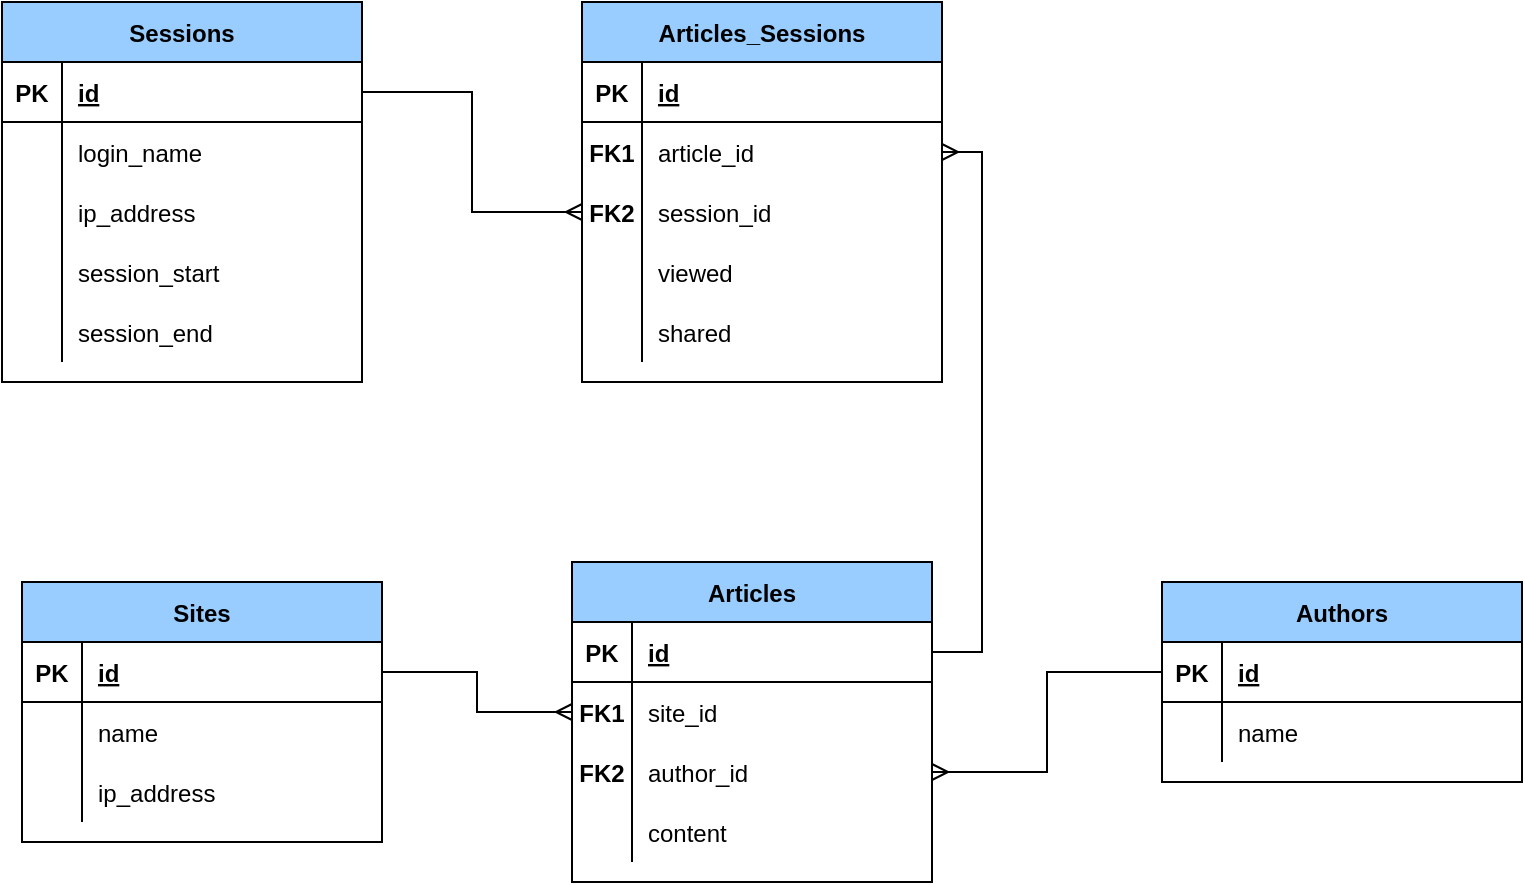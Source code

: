 <mxfile version="20.3.0" type="device"><diagram id="TNfe-K_ODfH0s6psGqml" name="Page-1"><mxGraphModel dx="946" dy="672" grid="1" gridSize="10" guides="1" tooltips="1" connect="1" arrows="1" fold="1" page="1" pageScale="1" pageWidth="850" pageHeight="1100" math="0" shadow="0"><root><mxCell id="0"/><mxCell id="1" parent="0"/><mxCell id="93qsfNuPihQqWfIKKyIM-1" value="Sites" style="shape=table;startSize=30;container=1;collapsible=1;childLayout=tableLayout;fixedRows=1;rowLines=0;fontStyle=1;align=center;resizeLast=1;fillColor=#99CCFF;" parent="1" vertex="1"><mxGeometry x="60" y="400" width="180" height="130" as="geometry"/></mxCell><mxCell id="93qsfNuPihQqWfIKKyIM-2" value="" style="shape=tableRow;horizontal=0;startSize=0;swimlaneHead=0;swimlaneBody=0;fillColor=none;collapsible=0;dropTarget=0;points=[[0,0.5],[1,0.5]];portConstraint=eastwest;top=0;left=0;right=0;bottom=1;" parent="93qsfNuPihQqWfIKKyIM-1" vertex="1"><mxGeometry y="30" width="180" height="30" as="geometry"/></mxCell><mxCell id="93qsfNuPihQqWfIKKyIM-3" value="PK" style="shape=partialRectangle;connectable=0;fillColor=none;top=0;left=0;bottom=0;right=0;fontStyle=1;overflow=hidden;" parent="93qsfNuPihQqWfIKKyIM-2" vertex="1"><mxGeometry width="30" height="30" as="geometry"><mxRectangle width="30" height="30" as="alternateBounds"/></mxGeometry></mxCell><mxCell id="93qsfNuPihQqWfIKKyIM-4" value="id" style="shape=partialRectangle;connectable=0;fillColor=none;top=0;left=0;bottom=0;right=0;align=left;spacingLeft=6;fontStyle=5;overflow=hidden;" parent="93qsfNuPihQqWfIKKyIM-2" vertex="1"><mxGeometry x="30" width="150" height="30" as="geometry"><mxRectangle width="150" height="30" as="alternateBounds"/></mxGeometry></mxCell><mxCell id="93qsfNuPihQqWfIKKyIM-5" value="" style="shape=tableRow;horizontal=0;startSize=0;swimlaneHead=0;swimlaneBody=0;fillColor=none;collapsible=0;dropTarget=0;points=[[0,0.5],[1,0.5]];portConstraint=eastwest;top=0;left=0;right=0;bottom=0;" parent="93qsfNuPihQqWfIKKyIM-1" vertex="1"><mxGeometry y="60" width="180" height="30" as="geometry"/></mxCell><mxCell id="93qsfNuPihQqWfIKKyIM-6" value="" style="shape=partialRectangle;connectable=0;fillColor=none;top=0;left=0;bottom=0;right=0;editable=1;overflow=hidden;" parent="93qsfNuPihQqWfIKKyIM-5" vertex="1"><mxGeometry width="30" height="30" as="geometry"><mxRectangle width="30" height="30" as="alternateBounds"/></mxGeometry></mxCell><mxCell id="93qsfNuPihQqWfIKKyIM-7" value="name" style="shape=partialRectangle;connectable=0;fillColor=none;top=0;left=0;bottom=0;right=0;align=left;spacingLeft=6;overflow=hidden;" parent="93qsfNuPihQqWfIKKyIM-5" vertex="1"><mxGeometry x="30" width="150" height="30" as="geometry"><mxRectangle width="150" height="30" as="alternateBounds"/></mxGeometry></mxCell><mxCell id="93qsfNuPihQqWfIKKyIM-8" value="" style="shape=tableRow;horizontal=0;startSize=0;swimlaneHead=0;swimlaneBody=0;fillColor=none;collapsible=0;dropTarget=0;points=[[0,0.5],[1,0.5]];portConstraint=eastwest;top=0;left=0;right=0;bottom=0;" parent="93qsfNuPihQqWfIKKyIM-1" vertex="1"><mxGeometry y="90" width="180" height="30" as="geometry"/></mxCell><mxCell id="93qsfNuPihQqWfIKKyIM-9" value="" style="shape=partialRectangle;connectable=0;fillColor=none;top=0;left=0;bottom=0;right=0;editable=1;overflow=hidden;" parent="93qsfNuPihQqWfIKKyIM-8" vertex="1"><mxGeometry width="30" height="30" as="geometry"><mxRectangle width="30" height="30" as="alternateBounds"/></mxGeometry></mxCell><mxCell id="93qsfNuPihQqWfIKKyIM-10" value="ip_address" style="shape=partialRectangle;connectable=0;fillColor=none;top=0;left=0;bottom=0;right=0;align=left;spacingLeft=6;overflow=hidden;" parent="93qsfNuPihQqWfIKKyIM-8" vertex="1"><mxGeometry x="30" width="150" height="30" as="geometry"><mxRectangle width="150" height="30" as="alternateBounds"/></mxGeometry></mxCell><mxCell id="93qsfNuPihQqWfIKKyIM-14" value="Articles" style="shape=table;startSize=30;container=1;collapsible=1;childLayout=tableLayout;fixedRows=1;rowLines=0;fontStyle=1;align=center;resizeLast=1;fillColor=#99CCFF;" parent="1" vertex="1"><mxGeometry x="335" y="390" width="180" height="160" as="geometry"/></mxCell><mxCell id="93qsfNuPihQqWfIKKyIM-15" value="" style="shape=tableRow;horizontal=0;startSize=0;swimlaneHead=0;swimlaneBody=0;fillColor=none;collapsible=0;dropTarget=0;points=[[0,0.5],[1,0.5]];portConstraint=eastwest;top=0;left=0;right=0;bottom=1;" parent="93qsfNuPihQqWfIKKyIM-14" vertex="1"><mxGeometry y="30" width="180" height="30" as="geometry"/></mxCell><mxCell id="93qsfNuPihQqWfIKKyIM-16" value="PK" style="shape=partialRectangle;connectable=0;fillColor=none;top=0;left=0;bottom=0;right=0;fontStyle=1;overflow=hidden;" parent="93qsfNuPihQqWfIKKyIM-15" vertex="1"><mxGeometry width="30" height="30" as="geometry"><mxRectangle width="30" height="30" as="alternateBounds"/></mxGeometry></mxCell><mxCell id="93qsfNuPihQqWfIKKyIM-17" value="id" style="shape=partialRectangle;connectable=0;fillColor=none;top=0;left=0;bottom=0;right=0;align=left;spacingLeft=6;fontStyle=5;overflow=hidden;" parent="93qsfNuPihQqWfIKKyIM-15" vertex="1"><mxGeometry x="30" width="150" height="30" as="geometry"><mxRectangle width="150" height="30" as="alternateBounds"/></mxGeometry></mxCell><mxCell id="93qsfNuPihQqWfIKKyIM-18" value="" style="shape=tableRow;horizontal=0;startSize=0;swimlaneHead=0;swimlaneBody=0;fillColor=none;collapsible=0;dropTarget=0;points=[[0,0.5],[1,0.5]];portConstraint=eastwest;top=0;left=0;right=0;bottom=0;" parent="93qsfNuPihQqWfIKKyIM-14" vertex="1"><mxGeometry y="60" width="180" height="30" as="geometry"/></mxCell><mxCell id="93qsfNuPihQqWfIKKyIM-19" value="FK1" style="shape=partialRectangle;connectable=0;fillColor=none;top=0;left=0;bottom=0;right=0;editable=1;overflow=hidden;fontStyle=1" parent="93qsfNuPihQqWfIKKyIM-18" vertex="1"><mxGeometry width="30" height="30" as="geometry"><mxRectangle width="30" height="30" as="alternateBounds"/></mxGeometry></mxCell><mxCell id="93qsfNuPihQqWfIKKyIM-20" value="site_id" style="shape=partialRectangle;connectable=0;fillColor=none;top=0;left=0;bottom=0;right=0;align=left;spacingLeft=6;overflow=hidden;" parent="93qsfNuPihQqWfIKKyIM-18" vertex="1"><mxGeometry x="30" width="150" height="30" as="geometry"><mxRectangle width="150" height="30" as="alternateBounds"/></mxGeometry></mxCell><mxCell id="93qsfNuPihQqWfIKKyIM-21" value="" style="shape=tableRow;horizontal=0;startSize=0;swimlaneHead=0;swimlaneBody=0;fillColor=none;collapsible=0;dropTarget=0;points=[[0,0.5],[1,0.5]];portConstraint=eastwest;top=0;left=0;right=0;bottom=0;" parent="93qsfNuPihQqWfIKKyIM-14" vertex="1"><mxGeometry y="90" width="180" height="30" as="geometry"/></mxCell><mxCell id="93qsfNuPihQqWfIKKyIM-22" value="FK2" style="shape=partialRectangle;connectable=0;fillColor=none;top=0;left=0;bottom=0;right=0;editable=1;overflow=hidden;fontStyle=1" parent="93qsfNuPihQqWfIKKyIM-21" vertex="1"><mxGeometry width="30" height="30" as="geometry"><mxRectangle width="30" height="30" as="alternateBounds"/></mxGeometry></mxCell><mxCell id="93qsfNuPihQqWfIKKyIM-23" value="author_id" style="shape=partialRectangle;connectable=0;fillColor=none;top=0;left=0;bottom=0;right=0;align=left;spacingLeft=6;overflow=hidden;" parent="93qsfNuPihQqWfIKKyIM-21" vertex="1"><mxGeometry x="30" width="150" height="30" as="geometry"><mxRectangle width="150" height="30" as="alternateBounds"/></mxGeometry></mxCell><mxCell id="93qsfNuPihQqWfIKKyIM-24" value="" style="shape=tableRow;horizontal=0;startSize=0;swimlaneHead=0;swimlaneBody=0;fillColor=none;collapsible=0;dropTarget=0;points=[[0,0.5],[1,0.5]];portConstraint=eastwest;top=0;left=0;right=0;bottom=0;" parent="93qsfNuPihQqWfIKKyIM-14" vertex="1"><mxGeometry y="120" width="180" height="30" as="geometry"/></mxCell><mxCell id="93qsfNuPihQqWfIKKyIM-25" value="" style="shape=partialRectangle;connectable=0;fillColor=none;top=0;left=0;bottom=0;right=0;editable=1;overflow=hidden;" parent="93qsfNuPihQqWfIKKyIM-24" vertex="1"><mxGeometry width="30" height="30" as="geometry"><mxRectangle width="30" height="30" as="alternateBounds"/></mxGeometry></mxCell><mxCell id="93qsfNuPihQqWfIKKyIM-26" value="content" style="shape=partialRectangle;connectable=0;fillColor=none;top=0;left=0;bottom=0;right=0;align=left;spacingLeft=6;overflow=hidden;" parent="93qsfNuPihQqWfIKKyIM-24" vertex="1"><mxGeometry x="30" width="150" height="30" as="geometry"><mxRectangle width="150" height="30" as="alternateBounds"/></mxGeometry></mxCell><mxCell id="93qsfNuPihQqWfIKKyIM-27" value="Authors" style="shape=table;startSize=30;container=1;collapsible=1;childLayout=tableLayout;fixedRows=1;rowLines=0;fontStyle=1;align=center;resizeLast=1;fillColor=#99CCFF;" parent="1" vertex="1"><mxGeometry x="630" y="400" width="180" height="100" as="geometry"/></mxCell><mxCell id="93qsfNuPihQqWfIKKyIM-28" value="" style="shape=tableRow;horizontal=0;startSize=0;swimlaneHead=0;swimlaneBody=0;fillColor=none;collapsible=0;dropTarget=0;points=[[0,0.5],[1,0.5]];portConstraint=eastwest;top=0;left=0;right=0;bottom=1;" parent="93qsfNuPihQqWfIKKyIM-27" vertex="1"><mxGeometry y="30" width="180" height="30" as="geometry"/></mxCell><mxCell id="93qsfNuPihQqWfIKKyIM-29" value="PK" style="shape=partialRectangle;connectable=0;fillColor=none;top=0;left=0;bottom=0;right=0;fontStyle=1;overflow=hidden;" parent="93qsfNuPihQqWfIKKyIM-28" vertex="1"><mxGeometry width="30" height="30" as="geometry"><mxRectangle width="30" height="30" as="alternateBounds"/></mxGeometry></mxCell><mxCell id="93qsfNuPihQqWfIKKyIM-30" value="id" style="shape=partialRectangle;connectable=0;fillColor=none;top=0;left=0;bottom=0;right=0;align=left;spacingLeft=6;fontStyle=5;overflow=hidden;" parent="93qsfNuPihQqWfIKKyIM-28" vertex="1"><mxGeometry x="30" width="150" height="30" as="geometry"><mxRectangle width="150" height="30" as="alternateBounds"/></mxGeometry></mxCell><mxCell id="93qsfNuPihQqWfIKKyIM-31" value="" style="shape=tableRow;horizontal=0;startSize=0;swimlaneHead=0;swimlaneBody=0;fillColor=none;collapsible=0;dropTarget=0;points=[[0,0.5],[1,0.5]];portConstraint=eastwest;top=0;left=0;right=0;bottom=0;" parent="93qsfNuPihQqWfIKKyIM-27" vertex="1"><mxGeometry y="60" width="180" height="30" as="geometry"/></mxCell><mxCell id="93qsfNuPihQqWfIKKyIM-32" value="" style="shape=partialRectangle;connectable=0;fillColor=none;top=0;left=0;bottom=0;right=0;editable=1;overflow=hidden;" parent="93qsfNuPihQqWfIKKyIM-31" vertex="1"><mxGeometry width="30" height="30" as="geometry"><mxRectangle width="30" height="30" as="alternateBounds"/></mxGeometry></mxCell><mxCell id="93qsfNuPihQqWfIKKyIM-33" value="name" style="shape=partialRectangle;connectable=0;fillColor=none;top=0;left=0;bottom=0;right=0;align=left;spacingLeft=6;overflow=hidden;" parent="93qsfNuPihQqWfIKKyIM-31" vertex="1"><mxGeometry x="30" width="150" height="30" as="geometry"><mxRectangle width="150" height="30" as="alternateBounds"/></mxGeometry></mxCell><mxCell id="93qsfNuPihQqWfIKKyIM-40" value="Sessions" style="shape=table;startSize=30;container=1;collapsible=1;childLayout=tableLayout;fixedRows=1;rowLines=0;fontStyle=1;align=center;resizeLast=1;fillColor=#99CCFF;" parent="1" vertex="1"><mxGeometry x="50" y="110" width="180" height="190" as="geometry"/></mxCell><mxCell id="93qsfNuPihQqWfIKKyIM-41" value="" style="shape=tableRow;horizontal=0;startSize=0;swimlaneHead=0;swimlaneBody=0;fillColor=none;collapsible=0;dropTarget=0;points=[[0,0.5],[1,0.5]];portConstraint=eastwest;top=0;left=0;right=0;bottom=1;" parent="93qsfNuPihQqWfIKKyIM-40" vertex="1"><mxGeometry y="30" width="180" height="30" as="geometry"/></mxCell><mxCell id="93qsfNuPihQqWfIKKyIM-42" value="PK" style="shape=partialRectangle;connectable=0;fillColor=none;top=0;left=0;bottom=0;right=0;fontStyle=1;overflow=hidden;" parent="93qsfNuPihQqWfIKKyIM-41" vertex="1"><mxGeometry width="30" height="30" as="geometry"><mxRectangle width="30" height="30" as="alternateBounds"/></mxGeometry></mxCell><mxCell id="93qsfNuPihQqWfIKKyIM-43" value="id" style="shape=partialRectangle;connectable=0;fillColor=none;top=0;left=0;bottom=0;right=0;align=left;spacingLeft=6;fontStyle=5;overflow=hidden;" parent="93qsfNuPihQqWfIKKyIM-41" vertex="1"><mxGeometry x="30" width="150" height="30" as="geometry"><mxRectangle width="150" height="30" as="alternateBounds"/></mxGeometry></mxCell><mxCell id="93qsfNuPihQqWfIKKyIM-44" value="" style="shape=tableRow;horizontal=0;startSize=0;swimlaneHead=0;swimlaneBody=0;fillColor=none;collapsible=0;dropTarget=0;points=[[0,0.5],[1,0.5]];portConstraint=eastwest;top=0;left=0;right=0;bottom=0;" parent="93qsfNuPihQqWfIKKyIM-40" vertex="1"><mxGeometry y="60" width="180" height="30" as="geometry"/></mxCell><mxCell id="93qsfNuPihQqWfIKKyIM-45" value="" style="shape=partialRectangle;connectable=0;fillColor=none;top=0;left=0;bottom=0;right=0;editable=1;overflow=hidden;" parent="93qsfNuPihQqWfIKKyIM-44" vertex="1"><mxGeometry width="30" height="30" as="geometry"><mxRectangle width="30" height="30" as="alternateBounds"/></mxGeometry></mxCell><mxCell id="93qsfNuPihQqWfIKKyIM-46" value="login_name" style="shape=partialRectangle;connectable=0;fillColor=none;top=0;left=0;bottom=0;right=0;align=left;spacingLeft=6;overflow=hidden;" parent="93qsfNuPihQqWfIKKyIM-44" vertex="1"><mxGeometry x="30" width="150" height="30" as="geometry"><mxRectangle width="150" height="30" as="alternateBounds"/></mxGeometry></mxCell><mxCell id="93qsfNuPihQqWfIKKyIM-47" value="" style="shape=tableRow;horizontal=0;startSize=0;swimlaneHead=0;swimlaneBody=0;fillColor=none;collapsible=0;dropTarget=0;points=[[0,0.5],[1,0.5]];portConstraint=eastwest;top=0;left=0;right=0;bottom=0;" parent="93qsfNuPihQqWfIKKyIM-40" vertex="1"><mxGeometry y="90" width="180" height="30" as="geometry"/></mxCell><mxCell id="93qsfNuPihQqWfIKKyIM-48" value="" style="shape=partialRectangle;connectable=0;fillColor=none;top=0;left=0;bottom=0;right=0;editable=1;overflow=hidden;" parent="93qsfNuPihQqWfIKKyIM-47" vertex="1"><mxGeometry width="30" height="30" as="geometry"><mxRectangle width="30" height="30" as="alternateBounds"/></mxGeometry></mxCell><mxCell id="93qsfNuPihQqWfIKKyIM-49" value="ip_address" style="shape=partialRectangle;connectable=0;fillColor=none;top=0;left=0;bottom=0;right=0;align=left;spacingLeft=6;overflow=hidden;" parent="93qsfNuPihQqWfIKKyIM-47" vertex="1"><mxGeometry x="30" width="150" height="30" as="geometry"><mxRectangle width="150" height="30" as="alternateBounds"/></mxGeometry></mxCell><mxCell id="93qsfNuPihQqWfIKKyIM-50" value="" style="shape=tableRow;horizontal=0;startSize=0;swimlaneHead=0;swimlaneBody=0;fillColor=none;collapsible=0;dropTarget=0;points=[[0,0.5],[1,0.5]];portConstraint=eastwest;top=0;left=0;right=0;bottom=0;" parent="93qsfNuPihQqWfIKKyIM-40" vertex="1"><mxGeometry y="120" width="180" height="30" as="geometry"/></mxCell><mxCell id="93qsfNuPihQqWfIKKyIM-51" value="" style="shape=partialRectangle;connectable=0;fillColor=none;top=0;left=0;bottom=0;right=0;editable=1;overflow=hidden;" parent="93qsfNuPihQqWfIKKyIM-50" vertex="1"><mxGeometry width="30" height="30" as="geometry"><mxRectangle width="30" height="30" as="alternateBounds"/></mxGeometry></mxCell><mxCell id="93qsfNuPihQqWfIKKyIM-52" value="session_start" style="shape=partialRectangle;connectable=0;fillColor=none;top=0;left=0;bottom=0;right=0;align=left;spacingLeft=6;overflow=hidden;" parent="93qsfNuPihQqWfIKKyIM-50" vertex="1"><mxGeometry x="30" width="150" height="30" as="geometry"><mxRectangle width="150" height="30" as="alternateBounds"/></mxGeometry></mxCell><mxCell id="93qsfNuPihQqWfIKKyIM-103" value="" style="shape=tableRow;horizontal=0;startSize=0;swimlaneHead=0;swimlaneBody=0;fillColor=none;collapsible=0;dropTarget=0;points=[[0,0.5],[1,0.5]];portConstraint=eastwest;top=0;left=0;right=0;bottom=0;" parent="93qsfNuPihQqWfIKKyIM-40" vertex="1"><mxGeometry y="150" width="180" height="30" as="geometry"/></mxCell><mxCell id="93qsfNuPihQqWfIKKyIM-104" value="" style="shape=partialRectangle;connectable=0;fillColor=none;top=0;left=0;bottom=0;right=0;editable=1;overflow=hidden;" parent="93qsfNuPihQqWfIKKyIM-103" vertex="1"><mxGeometry width="30" height="30" as="geometry"><mxRectangle width="30" height="30" as="alternateBounds"/></mxGeometry></mxCell><mxCell id="93qsfNuPihQqWfIKKyIM-105" value="session_end" style="shape=partialRectangle;connectable=0;fillColor=none;top=0;left=0;bottom=0;right=0;align=left;spacingLeft=6;overflow=hidden;" parent="93qsfNuPihQqWfIKKyIM-103" vertex="1"><mxGeometry x="30" width="150" height="30" as="geometry"><mxRectangle width="150" height="30" as="alternateBounds"/></mxGeometry></mxCell><mxCell id="93qsfNuPihQqWfIKKyIM-53" value="Articles_Sessions" style="shape=table;startSize=30;container=1;collapsible=1;childLayout=tableLayout;fixedRows=1;rowLines=0;fontStyle=1;align=center;resizeLast=1;fillColor=#99CCFF;" parent="1" vertex="1"><mxGeometry x="340" y="110" width="180" height="190" as="geometry"/></mxCell><mxCell id="93qsfNuPihQqWfIKKyIM-54" value="" style="shape=tableRow;horizontal=0;startSize=0;swimlaneHead=0;swimlaneBody=0;fillColor=none;collapsible=0;dropTarget=0;points=[[0,0.5],[1,0.5]];portConstraint=eastwest;top=0;left=0;right=0;bottom=1;" parent="93qsfNuPihQqWfIKKyIM-53" vertex="1"><mxGeometry y="30" width="180" height="30" as="geometry"/></mxCell><mxCell id="93qsfNuPihQqWfIKKyIM-55" value="PK" style="shape=partialRectangle;connectable=0;fillColor=none;top=0;left=0;bottom=0;right=0;fontStyle=1;overflow=hidden;" parent="93qsfNuPihQqWfIKKyIM-54" vertex="1"><mxGeometry width="30" height="30" as="geometry"><mxRectangle width="30" height="30" as="alternateBounds"/></mxGeometry></mxCell><mxCell id="93qsfNuPihQqWfIKKyIM-56" value="id" style="shape=partialRectangle;connectable=0;fillColor=none;top=0;left=0;bottom=0;right=0;align=left;spacingLeft=6;fontStyle=5;overflow=hidden;" parent="93qsfNuPihQqWfIKKyIM-54" vertex="1"><mxGeometry x="30" width="150" height="30" as="geometry"><mxRectangle width="150" height="30" as="alternateBounds"/></mxGeometry></mxCell><mxCell id="93qsfNuPihQqWfIKKyIM-57" value="" style="shape=tableRow;horizontal=0;startSize=0;swimlaneHead=0;swimlaneBody=0;fillColor=none;collapsible=0;dropTarget=0;points=[[0,0.5],[1,0.5]];portConstraint=eastwest;top=0;left=0;right=0;bottom=0;" parent="93qsfNuPihQqWfIKKyIM-53" vertex="1"><mxGeometry y="60" width="180" height="30" as="geometry"/></mxCell><mxCell id="93qsfNuPihQqWfIKKyIM-58" value="FK1" style="shape=partialRectangle;connectable=0;fillColor=none;top=0;left=0;bottom=0;right=0;editable=1;overflow=hidden;fontStyle=1" parent="93qsfNuPihQqWfIKKyIM-57" vertex="1"><mxGeometry width="30" height="30" as="geometry"><mxRectangle width="30" height="30" as="alternateBounds"/></mxGeometry></mxCell><mxCell id="93qsfNuPihQqWfIKKyIM-59" value="article_id" style="shape=partialRectangle;connectable=0;fillColor=none;top=0;left=0;bottom=0;right=0;align=left;spacingLeft=6;overflow=hidden;" parent="93qsfNuPihQqWfIKKyIM-57" vertex="1"><mxGeometry x="30" width="150" height="30" as="geometry"><mxRectangle width="150" height="30" as="alternateBounds"/></mxGeometry></mxCell><mxCell id="93qsfNuPihQqWfIKKyIM-60" value="" style="shape=tableRow;horizontal=0;startSize=0;swimlaneHead=0;swimlaneBody=0;fillColor=none;collapsible=0;dropTarget=0;points=[[0,0.5],[1,0.5]];portConstraint=eastwest;top=0;left=0;right=0;bottom=0;" parent="93qsfNuPihQqWfIKKyIM-53" vertex="1"><mxGeometry y="90" width="180" height="30" as="geometry"/></mxCell><mxCell id="93qsfNuPihQqWfIKKyIM-61" value="FK2" style="shape=partialRectangle;connectable=0;fillColor=none;top=0;left=0;bottom=0;right=0;editable=1;overflow=hidden;fontStyle=1" parent="93qsfNuPihQqWfIKKyIM-60" vertex="1"><mxGeometry width="30" height="30" as="geometry"><mxRectangle width="30" height="30" as="alternateBounds"/></mxGeometry></mxCell><mxCell id="93qsfNuPihQqWfIKKyIM-62" value="session_id" style="shape=partialRectangle;connectable=0;fillColor=none;top=0;left=0;bottom=0;right=0;align=left;spacingLeft=6;overflow=hidden;" parent="93qsfNuPihQqWfIKKyIM-60" vertex="1"><mxGeometry x="30" width="150" height="30" as="geometry"><mxRectangle width="150" height="30" as="alternateBounds"/></mxGeometry></mxCell><mxCell id="93qsfNuPihQqWfIKKyIM-63" value="" style="shape=tableRow;horizontal=0;startSize=0;swimlaneHead=0;swimlaneBody=0;fillColor=none;collapsible=0;dropTarget=0;points=[[0,0.5],[1,0.5]];portConstraint=eastwest;top=0;left=0;right=0;bottom=0;" parent="93qsfNuPihQqWfIKKyIM-53" vertex="1"><mxGeometry y="120" width="180" height="30" as="geometry"/></mxCell><mxCell id="93qsfNuPihQqWfIKKyIM-64" value="" style="shape=partialRectangle;connectable=0;fillColor=none;top=0;left=0;bottom=0;right=0;editable=1;overflow=hidden;" parent="93qsfNuPihQqWfIKKyIM-63" vertex="1"><mxGeometry width="30" height="30" as="geometry"><mxRectangle width="30" height="30" as="alternateBounds"/></mxGeometry></mxCell><mxCell id="93qsfNuPihQqWfIKKyIM-65" value="viewed" style="shape=partialRectangle;connectable=0;fillColor=none;top=0;left=0;bottom=0;right=0;align=left;spacingLeft=6;overflow=hidden;" parent="93qsfNuPihQqWfIKKyIM-63" vertex="1"><mxGeometry x="30" width="150" height="30" as="geometry"><mxRectangle width="150" height="30" as="alternateBounds"/></mxGeometry></mxCell><mxCell id="93qsfNuPihQqWfIKKyIM-66" value="" style="shape=tableRow;horizontal=0;startSize=0;swimlaneHead=0;swimlaneBody=0;fillColor=none;collapsible=0;dropTarget=0;points=[[0,0.5],[1,0.5]];portConstraint=eastwest;top=0;left=0;right=0;bottom=0;" parent="93qsfNuPihQqWfIKKyIM-53" vertex="1"><mxGeometry y="150" width="180" height="30" as="geometry"/></mxCell><mxCell id="93qsfNuPihQqWfIKKyIM-67" value="" style="shape=partialRectangle;connectable=0;fillColor=none;top=0;left=0;bottom=0;right=0;editable=1;overflow=hidden;" parent="93qsfNuPihQqWfIKKyIM-66" vertex="1"><mxGeometry width="30" height="30" as="geometry"><mxRectangle width="30" height="30" as="alternateBounds"/></mxGeometry></mxCell><mxCell id="93qsfNuPihQqWfIKKyIM-68" value="shared" style="shape=partialRectangle;connectable=0;fillColor=none;top=0;left=0;bottom=0;right=0;align=left;spacingLeft=6;overflow=hidden;" parent="93qsfNuPihQqWfIKKyIM-66" vertex="1"><mxGeometry x="30" width="150" height="30" as="geometry"><mxRectangle width="150" height="30" as="alternateBounds"/></mxGeometry></mxCell><mxCell id="93qsfNuPihQqWfIKKyIM-69" style="edgeStyle=orthogonalEdgeStyle;rounded=0;orthogonalLoop=1;jettySize=auto;html=1;entryX=0;entryY=0.5;entryDx=0;entryDy=0;endArrow=ERmany;endFill=0;" parent="1" source="93qsfNuPihQqWfIKKyIM-41" target="93qsfNuPihQqWfIKKyIM-60" edge="1"><mxGeometry relative="1" as="geometry"/></mxCell><mxCell id="93qsfNuPihQqWfIKKyIM-99" style="edgeStyle=orthogonalEdgeStyle;rounded=0;orthogonalLoop=1;jettySize=auto;html=1;entryX=1;entryY=0.5;entryDx=0;entryDy=0;endArrow=ERmany;endFill=0;" parent="1" source="93qsfNuPihQqWfIKKyIM-28" target="93qsfNuPihQqWfIKKyIM-21" edge="1"><mxGeometry relative="1" as="geometry"/></mxCell><mxCell id="93qsfNuPihQqWfIKKyIM-100" style="edgeStyle=orthogonalEdgeStyle;rounded=0;orthogonalLoop=1;jettySize=auto;html=1;endArrow=ERmany;endFill=0;" parent="1" source="93qsfNuPihQqWfIKKyIM-2" target="93qsfNuPihQqWfIKKyIM-18" edge="1"><mxGeometry relative="1" as="geometry"/></mxCell><mxCell id="93qsfNuPihQqWfIKKyIM-102" style="edgeStyle=orthogonalEdgeStyle;rounded=0;orthogonalLoop=1;jettySize=auto;html=1;entryX=1;entryY=0.5;entryDx=0;entryDy=0;endArrow=ERmany;endFill=0;" parent="1" source="93qsfNuPihQqWfIKKyIM-15" target="93qsfNuPihQqWfIKKyIM-57" edge="1"><mxGeometry relative="1" as="geometry"/></mxCell></root></mxGraphModel></diagram></mxfile>